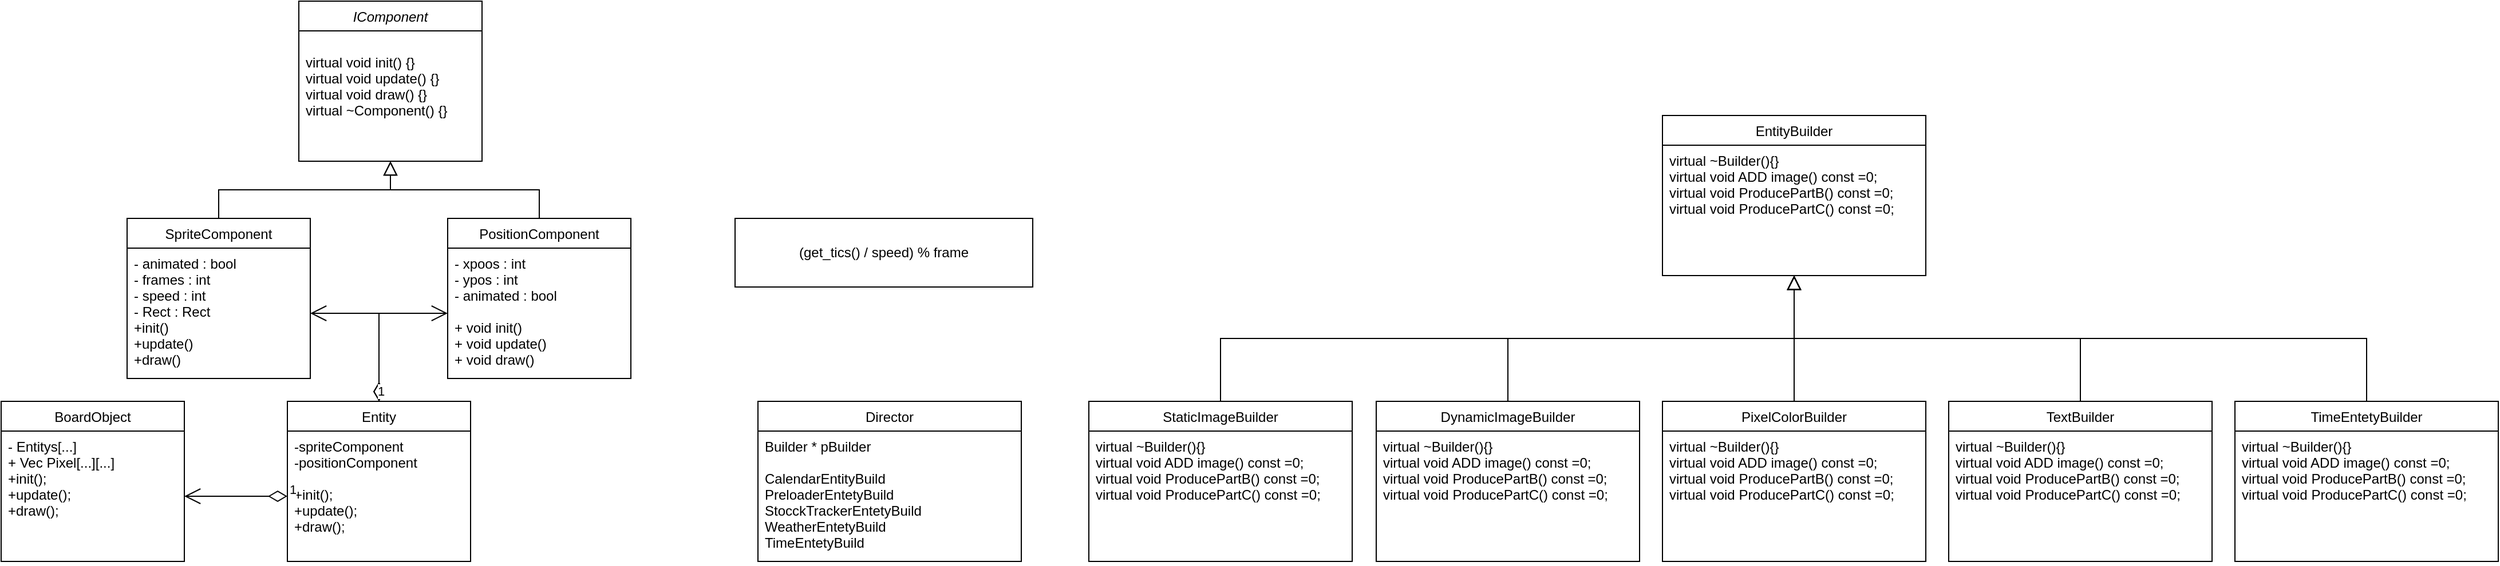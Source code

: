 <mxfile version="21.0.2" type="github">
  <diagram id="C5RBs43oDa-KdzZeNtuy" name="Page-1">
    <mxGraphModel dx="1706" dy="956" grid="1" gridSize="10" guides="1" tooltips="1" connect="1" arrows="1" fold="1" page="1" pageScale="1" pageWidth="827" pageHeight="1169" math="0" shadow="0">
      <root>
        <mxCell id="WIyWlLk6GJQsqaUBKTNV-0" />
        <mxCell id="WIyWlLk6GJQsqaUBKTNV-1" parent="WIyWlLk6GJQsqaUBKTNV-0" />
        <mxCell id="zkfFHV4jXpPFQw0GAbJ--0" value="IComponent" style="swimlane;fontStyle=2;align=center;verticalAlign=top;childLayout=stackLayout;horizontal=1;startSize=26;horizontalStack=0;resizeParent=1;resizeLast=0;collapsible=1;marginBottom=0;rounded=0;shadow=0;strokeWidth=1;" parent="WIyWlLk6GJQsqaUBKTNV-1" vertex="1">
          <mxGeometry x="339" y="70" width="160" height="140" as="geometry">
            <mxRectangle x="230" y="140" width="160" height="26" as="alternateBounds" />
          </mxGeometry>
        </mxCell>
        <mxCell id="zkfFHV4jXpPFQw0GAbJ--1" value="&#xa;	virtual void init() {}&#xa;	virtual void update() {}&#xa;	virtual void draw() {}&#xa;	virtual ~Component() {}" style="text;align=left;verticalAlign=top;spacingLeft=4;spacingRight=4;overflow=hidden;rotatable=0;points=[[0,0.5],[1,0.5]];portConstraint=eastwest;" parent="zkfFHV4jXpPFQw0GAbJ--0" vertex="1">
          <mxGeometry y="26" width="160" height="114" as="geometry" />
        </mxCell>
        <mxCell id="zkfFHV4jXpPFQw0GAbJ--6" value="SpriteComponent" style="swimlane;fontStyle=0;align=center;verticalAlign=top;childLayout=stackLayout;horizontal=1;startSize=26;horizontalStack=0;resizeParent=1;resizeLast=0;collapsible=1;marginBottom=0;rounded=0;shadow=0;strokeWidth=1;" parent="WIyWlLk6GJQsqaUBKTNV-1" vertex="1">
          <mxGeometry x="189" y="260" width="160" height="140" as="geometry">
            <mxRectangle x="130" y="380" width="160" height="26" as="alternateBounds" />
          </mxGeometry>
        </mxCell>
        <mxCell id="zkfFHV4jXpPFQw0GAbJ--7" value="- animated : bool&#xa;- frames : int&#xa;- speed : int&#xa;- Rect : Rect&#xa;+init()&#xa;+update() &#xa;+draw() " style="text;align=left;verticalAlign=top;spacingLeft=4;spacingRight=4;overflow=hidden;rotatable=0;points=[[0,0.5],[1,0.5]];portConstraint=eastwest;" parent="zkfFHV4jXpPFQw0GAbJ--6" vertex="1">
          <mxGeometry y="26" width="160" height="114" as="geometry" />
        </mxCell>
        <mxCell id="zkfFHV4jXpPFQw0GAbJ--12" value="" style="endArrow=block;endSize=10;endFill=0;shadow=0;strokeWidth=1;rounded=0;edgeStyle=elbowEdgeStyle;elbow=vertical;" parent="WIyWlLk6GJQsqaUBKTNV-1" source="zkfFHV4jXpPFQw0GAbJ--6" target="zkfFHV4jXpPFQw0GAbJ--0" edge="1">
          <mxGeometry width="160" relative="1" as="geometry">
            <mxPoint x="403" y="83" as="sourcePoint" />
            <mxPoint x="403" y="83" as="targetPoint" />
          </mxGeometry>
        </mxCell>
        <mxCell id="zkfFHV4jXpPFQw0GAbJ--13" value="PositionComponent" style="swimlane;fontStyle=0;align=center;verticalAlign=top;childLayout=stackLayout;horizontal=1;startSize=26;horizontalStack=0;resizeParent=1;resizeLast=0;collapsible=1;marginBottom=0;rounded=0;shadow=0;strokeWidth=1;" parent="WIyWlLk6GJQsqaUBKTNV-1" vertex="1">
          <mxGeometry x="469" y="260" width="160" height="140" as="geometry">
            <mxRectangle x="340" y="380" width="170" height="26" as="alternateBounds" />
          </mxGeometry>
        </mxCell>
        <mxCell id="zkfFHV4jXpPFQw0GAbJ--14" value="- xpoos : int&#xa;- ypos : int&#xa;- animated : bool&#xa;&#xa;+ void init() &#xa;+ void update() &#xa;+ void draw() " style="text;align=left;verticalAlign=top;spacingLeft=4;spacingRight=4;overflow=hidden;rotatable=0;points=[[0,0.5],[1,0.5]];portConstraint=eastwest;" parent="zkfFHV4jXpPFQw0GAbJ--13" vertex="1">
          <mxGeometry y="26" width="160" height="114" as="geometry" />
        </mxCell>
        <mxCell id="zkfFHV4jXpPFQw0GAbJ--16" value="" style="endArrow=block;endSize=10;endFill=0;shadow=0;strokeWidth=1;rounded=0;edgeStyle=elbowEdgeStyle;elbow=vertical;" parent="WIyWlLk6GJQsqaUBKTNV-1" source="zkfFHV4jXpPFQw0GAbJ--13" target="zkfFHV4jXpPFQw0GAbJ--0" edge="1">
          <mxGeometry width="160" relative="1" as="geometry">
            <mxPoint x="413" y="253" as="sourcePoint" />
            <mxPoint x="513" y="151" as="targetPoint" />
          </mxGeometry>
        </mxCell>
        <mxCell id="YVhomgJ7Zjuqdk_VlJLi-2" value="Entity" style="swimlane;fontStyle=0;align=center;verticalAlign=top;childLayout=stackLayout;horizontal=1;startSize=26;horizontalStack=0;resizeParent=1;resizeLast=0;collapsible=1;marginBottom=0;rounded=0;shadow=0;strokeWidth=1;" vertex="1" parent="WIyWlLk6GJQsqaUBKTNV-1">
          <mxGeometry x="329" y="420" width="160" height="140" as="geometry">
            <mxRectangle x="340" y="380" width="170" height="26" as="alternateBounds" />
          </mxGeometry>
        </mxCell>
        <mxCell id="YVhomgJ7Zjuqdk_VlJLi-3" value="-spriteComponent&#xa;-positionComponent&#xa;&#xa;+init();&#xa;+update();&#xa;+draw();" style="text;align=left;verticalAlign=top;spacingLeft=4;spacingRight=4;overflow=hidden;rotatable=0;points=[[0,0.5],[1,0.5]];portConstraint=eastwest;" vertex="1" parent="YVhomgJ7Zjuqdk_VlJLi-2">
          <mxGeometry y="26" width="160" height="114" as="geometry" />
        </mxCell>
        <mxCell id="YVhomgJ7Zjuqdk_VlJLi-9" value="1" style="endArrow=open;html=1;endSize=12;startArrow=diamondThin;startSize=14;startFill=0;edgeStyle=orthogonalEdgeStyle;align=left;verticalAlign=bottom;rounded=0;exitX=0.5;exitY=0;exitDx=0;exitDy=0;" edge="1" parent="WIyWlLk6GJQsqaUBKTNV-1" source="YVhomgJ7Zjuqdk_VlJLi-2" target="zkfFHV4jXpPFQw0GAbJ--7">
          <mxGeometry x="-1" y="3" relative="1" as="geometry">
            <mxPoint x="429" y="450" as="sourcePoint" />
            <mxPoint x="369" y="390" as="targetPoint" />
          </mxGeometry>
        </mxCell>
        <mxCell id="YVhomgJ7Zjuqdk_VlJLi-10" value="1" style="endArrow=open;html=1;endSize=12;startArrow=diamondThin;startSize=14;startFill=0;edgeStyle=orthogonalEdgeStyle;align=left;verticalAlign=bottom;rounded=0;exitX=0.5;exitY=0;exitDx=0;exitDy=0;entryX=0;entryY=0.5;entryDx=0;entryDy=0;" edge="1" parent="WIyWlLk6GJQsqaUBKTNV-1" source="YVhomgJ7Zjuqdk_VlJLi-2" target="zkfFHV4jXpPFQw0GAbJ--14">
          <mxGeometry x="-1" y="3" relative="1" as="geometry">
            <mxPoint x="643" y="482" as="sourcePoint" />
            <mxPoint x="669" y="450" as="targetPoint" />
          </mxGeometry>
        </mxCell>
        <mxCell id="YVhomgJ7Zjuqdk_VlJLi-11" value="BoardObject" style="swimlane;fontStyle=0;align=center;verticalAlign=top;childLayout=stackLayout;horizontal=1;startSize=26;horizontalStack=0;resizeParent=1;resizeLast=0;collapsible=1;marginBottom=0;rounded=0;shadow=0;strokeWidth=1;" vertex="1" parent="WIyWlLk6GJQsqaUBKTNV-1">
          <mxGeometry x="79" y="420" width="160" height="140" as="geometry">
            <mxRectangle x="340" y="380" width="170" height="26" as="alternateBounds" />
          </mxGeometry>
        </mxCell>
        <mxCell id="YVhomgJ7Zjuqdk_VlJLi-12" value="- Entitys[...]&#xa;+ Vec Pixel[...][...]&#xa;+init();&#xa;+update();&#xa;+draw();" style="text;align=left;verticalAlign=top;spacingLeft=4;spacingRight=4;overflow=hidden;rotatable=0;points=[[0,0.5],[1,0.5]];portConstraint=eastwest;" vertex="1" parent="YVhomgJ7Zjuqdk_VlJLi-11">
          <mxGeometry y="26" width="160" height="114" as="geometry" />
        </mxCell>
        <mxCell id="YVhomgJ7Zjuqdk_VlJLi-13" value="1" style="endArrow=open;html=1;endSize=12;startArrow=diamondThin;startSize=14;startFill=0;edgeStyle=orthogonalEdgeStyle;align=left;verticalAlign=bottom;rounded=0;exitX=0;exitY=0.5;exitDx=0;exitDy=0;entryX=1;entryY=0.5;entryDx=0;entryDy=0;" edge="1" parent="WIyWlLk6GJQsqaUBKTNV-1" source="YVhomgJ7Zjuqdk_VlJLi-3" target="YVhomgJ7Zjuqdk_VlJLi-12">
          <mxGeometry x="-1" y="3" relative="1" as="geometry">
            <mxPoint x="229" y="560" as="sourcePoint" />
            <mxPoint x="289" y="483" as="targetPoint" />
          </mxGeometry>
        </mxCell>
        <mxCell id="YVhomgJ7Zjuqdk_VlJLi-20" value="EntityBuilder&#xa;" style="swimlane;fontStyle=0;align=center;verticalAlign=top;childLayout=stackLayout;horizontal=1;startSize=26;horizontalStack=0;resizeParent=1;resizeLast=0;collapsible=1;marginBottom=0;rounded=0;shadow=0;strokeWidth=1;" vertex="1" parent="WIyWlLk6GJQsqaUBKTNV-1">
          <mxGeometry x="1530" y="170" width="230" height="140" as="geometry">
            <mxRectangle x="340" y="380" width="170" height="26" as="alternateBounds" />
          </mxGeometry>
        </mxCell>
        <mxCell id="YVhomgJ7Zjuqdk_VlJLi-21" value="virtual ~Builder(){}&#xa;virtual void ADD image() const =0;&#xa;virtual void ProducePartB() const =0;&#xa;virtual void ProducePartC() const =0;" style="text;align=left;verticalAlign=top;spacingLeft=4;spacingRight=4;overflow=hidden;rotatable=0;points=[[0,0.5],[1,0.5]];portConstraint=eastwest;" vertex="1" parent="YVhomgJ7Zjuqdk_VlJLi-20">
          <mxGeometry y="26" width="230" height="114" as="geometry" />
        </mxCell>
        <mxCell id="YVhomgJ7Zjuqdk_VlJLi-22" value="StaticImageBuilder" style="swimlane;fontStyle=0;align=center;verticalAlign=top;childLayout=stackLayout;horizontal=1;startSize=26;horizontalStack=0;resizeParent=1;resizeLast=0;collapsible=1;marginBottom=0;rounded=0;shadow=0;strokeWidth=1;" vertex="1" parent="WIyWlLk6GJQsqaUBKTNV-1">
          <mxGeometry x="1029" y="420" width="230" height="140" as="geometry">
            <mxRectangle x="340" y="380" width="170" height="26" as="alternateBounds" />
          </mxGeometry>
        </mxCell>
        <mxCell id="YVhomgJ7Zjuqdk_VlJLi-23" value="virtual ~Builder(){}&#xa;virtual void ADD image() const =0;&#xa;virtual void ProducePartB() const =0;&#xa;virtual void ProducePartC() const =0;" style="text;align=left;verticalAlign=top;spacingLeft=4;spacingRight=4;overflow=hidden;rotatable=0;points=[[0,0.5],[1,0.5]];portConstraint=eastwest;" vertex="1" parent="YVhomgJ7Zjuqdk_VlJLi-22">
          <mxGeometry y="26" width="230" height="114" as="geometry" />
        </mxCell>
        <mxCell id="YVhomgJ7Zjuqdk_VlJLi-24" value="DynamicImageBuilder" style="swimlane;fontStyle=0;align=center;verticalAlign=top;childLayout=stackLayout;horizontal=1;startSize=26;horizontalStack=0;resizeParent=1;resizeLast=0;collapsible=1;marginBottom=0;rounded=0;shadow=0;strokeWidth=1;" vertex="1" parent="WIyWlLk6GJQsqaUBKTNV-1">
          <mxGeometry x="1280" y="420" width="230" height="140" as="geometry">
            <mxRectangle x="340" y="380" width="170" height="26" as="alternateBounds" />
          </mxGeometry>
        </mxCell>
        <mxCell id="YVhomgJ7Zjuqdk_VlJLi-25" value="virtual ~Builder(){}&#xa;virtual void ADD image() const =0;&#xa;virtual void ProducePartB() const =0;&#xa;virtual void ProducePartC() const =0;" style="text;align=left;verticalAlign=top;spacingLeft=4;spacingRight=4;overflow=hidden;rotatable=0;points=[[0,0.5],[1,0.5]];portConstraint=eastwest;" vertex="1" parent="YVhomgJ7Zjuqdk_VlJLi-24">
          <mxGeometry y="26" width="230" height="114" as="geometry" />
        </mxCell>
        <mxCell id="YVhomgJ7Zjuqdk_VlJLi-26" value="" style="endArrow=block;endSize=10;endFill=0;shadow=0;strokeWidth=1;rounded=0;edgeStyle=elbowEdgeStyle;elbow=vertical;exitX=0.5;exitY=0;exitDx=0;exitDy=0;" edge="1" parent="WIyWlLk6GJQsqaUBKTNV-1" source="YVhomgJ7Zjuqdk_VlJLi-24" target="YVhomgJ7Zjuqdk_VlJLi-21">
          <mxGeometry width="160" relative="1" as="geometry">
            <mxPoint x="1130" y="370" as="sourcePoint" />
            <mxPoint x="830" y="370" as="targetPoint" />
          </mxGeometry>
        </mxCell>
        <mxCell id="YVhomgJ7Zjuqdk_VlJLi-29" value="" style="endArrow=block;endSize=10;endFill=0;shadow=0;strokeWidth=1;rounded=0;edgeStyle=elbowEdgeStyle;elbow=vertical;exitX=0.5;exitY=0;exitDx=0;exitDy=0;" edge="1" parent="WIyWlLk6GJQsqaUBKTNV-1" source="YVhomgJ7Zjuqdk_VlJLi-22" target="YVhomgJ7Zjuqdk_VlJLi-21">
          <mxGeometry width="160" relative="1" as="geometry">
            <mxPoint x="237" y="845" as="sourcePoint" />
            <mxPoint x="280" y="775" as="targetPoint" />
          </mxGeometry>
        </mxCell>
        <mxCell id="YVhomgJ7Zjuqdk_VlJLi-30" value="PixelColorBuilder" style="swimlane;fontStyle=0;align=center;verticalAlign=top;childLayout=stackLayout;horizontal=1;startSize=26;horizontalStack=0;resizeParent=1;resizeLast=0;collapsible=1;marginBottom=0;rounded=0;shadow=0;strokeWidth=1;" vertex="1" parent="WIyWlLk6GJQsqaUBKTNV-1">
          <mxGeometry x="1530" y="420" width="230" height="140" as="geometry">
            <mxRectangle x="340" y="380" width="170" height="26" as="alternateBounds" />
          </mxGeometry>
        </mxCell>
        <mxCell id="YVhomgJ7Zjuqdk_VlJLi-31" value="virtual ~Builder(){}&#xa;virtual void ADD image() const =0;&#xa;virtual void ProducePartB() const =0;&#xa;virtual void ProducePartC() const =0;" style="text;align=left;verticalAlign=top;spacingLeft=4;spacingRight=4;overflow=hidden;rotatable=0;points=[[0,0.5],[1,0.5]];portConstraint=eastwest;" vertex="1" parent="YVhomgJ7Zjuqdk_VlJLi-30">
          <mxGeometry y="26" width="230" height="114" as="geometry" />
        </mxCell>
        <mxCell id="YVhomgJ7Zjuqdk_VlJLi-32" value="TextBuilder" style="swimlane;fontStyle=0;align=center;verticalAlign=top;childLayout=stackLayout;horizontal=1;startSize=26;horizontalStack=0;resizeParent=1;resizeLast=0;collapsible=1;marginBottom=0;rounded=0;shadow=0;strokeWidth=1;" vertex="1" parent="WIyWlLk6GJQsqaUBKTNV-1">
          <mxGeometry x="1780" y="420" width="230" height="140" as="geometry">
            <mxRectangle x="340" y="380" width="170" height="26" as="alternateBounds" />
          </mxGeometry>
        </mxCell>
        <mxCell id="YVhomgJ7Zjuqdk_VlJLi-33" value="virtual ~Builder(){}&#xa;virtual void ADD image() const =0;&#xa;virtual void ProducePartB() const =0;&#xa;virtual void ProducePartC() const =0;" style="text;align=left;verticalAlign=top;spacingLeft=4;spacingRight=4;overflow=hidden;rotatable=0;points=[[0,0.5],[1,0.5]];portConstraint=eastwest;" vertex="1" parent="YVhomgJ7Zjuqdk_VlJLi-32">
          <mxGeometry y="26" width="230" height="114" as="geometry" />
        </mxCell>
        <mxCell id="YVhomgJ7Zjuqdk_VlJLi-34" value="TimeEntetyBuilder" style="swimlane;fontStyle=0;align=center;verticalAlign=top;childLayout=stackLayout;horizontal=1;startSize=26;horizontalStack=0;resizeParent=1;resizeLast=0;collapsible=1;marginBottom=0;rounded=0;shadow=0;strokeWidth=1;" vertex="1" parent="WIyWlLk6GJQsqaUBKTNV-1">
          <mxGeometry x="2030" y="420" width="230" height="140" as="geometry">
            <mxRectangle x="340" y="380" width="170" height="26" as="alternateBounds" />
          </mxGeometry>
        </mxCell>
        <mxCell id="YVhomgJ7Zjuqdk_VlJLi-35" value="virtual ~Builder(){}&#xa;virtual void ADD image() const =0;&#xa;virtual void ProducePartB() const =0;&#xa;virtual void ProducePartC() const =0;" style="text;align=left;verticalAlign=top;spacingLeft=4;spacingRight=4;overflow=hidden;rotatable=0;points=[[0,0.5],[1,0.5]];portConstraint=eastwest;" vertex="1" parent="YVhomgJ7Zjuqdk_VlJLi-34">
          <mxGeometry y="26" width="230" height="114" as="geometry" />
        </mxCell>
        <mxCell id="YVhomgJ7Zjuqdk_VlJLi-36" value="" style="endArrow=block;endSize=10;endFill=0;shadow=0;strokeWidth=1;rounded=0;edgeStyle=elbowEdgeStyle;elbow=vertical;exitX=0.5;exitY=0;exitDx=0;exitDy=0;" edge="1" parent="WIyWlLk6GJQsqaUBKTNV-1" source="YVhomgJ7Zjuqdk_VlJLi-30" target="YVhomgJ7Zjuqdk_VlJLi-21">
          <mxGeometry width="160" relative="1" as="geometry">
            <mxPoint x="825" y="460" as="sourcePoint" />
            <mxPoint x="1500" y="270" as="targetPoint" />
          </mxGeometry>
        </mxCell>
        <mxCell id="YVhomgJ7Zjuqdk_VlJLi-37" value="" style="endArrow=block;endSize=10;endFill=0;shadow=0;strokeWidth=1;rounded=0;edgeStyle=elbowEdgeStyle;elbow=vertical;exitX=0.5;exitY=0;exitDx=0;exitDy=0;" edge="1" parent="WIyWlLk6GJQsqaUBKTNV-1" source="YVhomgJ7Zjuqdk_VlJLi-32" target="YVhomgJ7Zjuqdk_VlJLi-21">
          <mxGeometry width="160" relative="1" as="geometry">
            <mxPoint x="1590" y="440" as="sourcePoint" />
            <mxPoint x="1440" y="270" as="targetPoint" />
          </mxGeometry>
        </mxCell>
        <mxCell id="YVhomgJ7Zjuqdk_VlJLi-39" value="" style="endArrow=block;endSize=10;endFill=0;shadow=0;strokeWidth=1;rounded=0;edgeStyle=elbowEdgeStyle;elbow=vertical;exitX=0.5;exitY=0;exitDx=0;exitDy=0;" edge="1" parent="WIyWlLk6GJQsqaUBKTNV-1" source="YVhomgJ7Zjuqdk_VlJLi-34" target="YVhomgJ7Zjuqdk_VlJLi-21">
          <mxGeometry width="160" relative="1" as="geometry">
            <mxPoint x="1595" y="460" as="sourcePoint" />
            <mxPoint x="1465" y="280" as="targetPoint" />
          </mxGeometry>
        </mxCell>
        <mxCell id="YVhomgJ7Zjuqdk_VlJLi-40" value="Director" style="swimlane;fontStyle=0;align=center;verticalAlign=top;childLayout=stackLayout;horizontal=1;startSize=26;horizontalStack=0;resizeParent=1;resizeLast=0;collapsible=1;marginBottom=0;rounded=0;shadow=0;strokeWidth=1;" vertex="1" parent="WIyWlLk6GJQsqaUBKTNV-1">
          <mxGeometry x="740" y="420" width="230" height="140" as="geometry">
            <mxRectangle x="340" y="380" width="170" height="26" as="alternateBounds" />
          </mxGeometry>
        </mxCell>
        <mxCell id="YVhomgJ7Zjuqdk_VlJLi-41" value="Builder * pBuilder&#xa;&#xa;CalendarEntityBuild&#xa;PreloaderEntetyBuild&#xa;StocckTrackerEntetyBuild&#xa;WeatherEntetyBuild&#xa;TimeEntetyBuild" style="text;align=left;verticalAlign=top;spacingLeft=4;spacingRight=4;overflow=hidden;rotatable=0;points=[[0,0.5],[1,0.5]];portConstraint=eastwest;" vertex="1" parent="YVhomgJ7Zjuqdk_VlJLi-40">
          <mxGeometry y="26" width="230" height="114" as="geometry" />
        </mxCell>
        <mxCell id="YVhomgJ7Zjuqdk_VlJLi-42" value="(get_tics() / speed) % frame" style="rounded=0;whiteSpace=wrap;html=1;" vertex="1" parent="WIyWlLk6GJQsqaUBKTNV-1">
          <mxGeometry x="720" y="260" width="260" height="60" as="geometry" />
        </mxCell>
      </root>
    </mxGraphModel>
  </diagram>
</mxfile>
